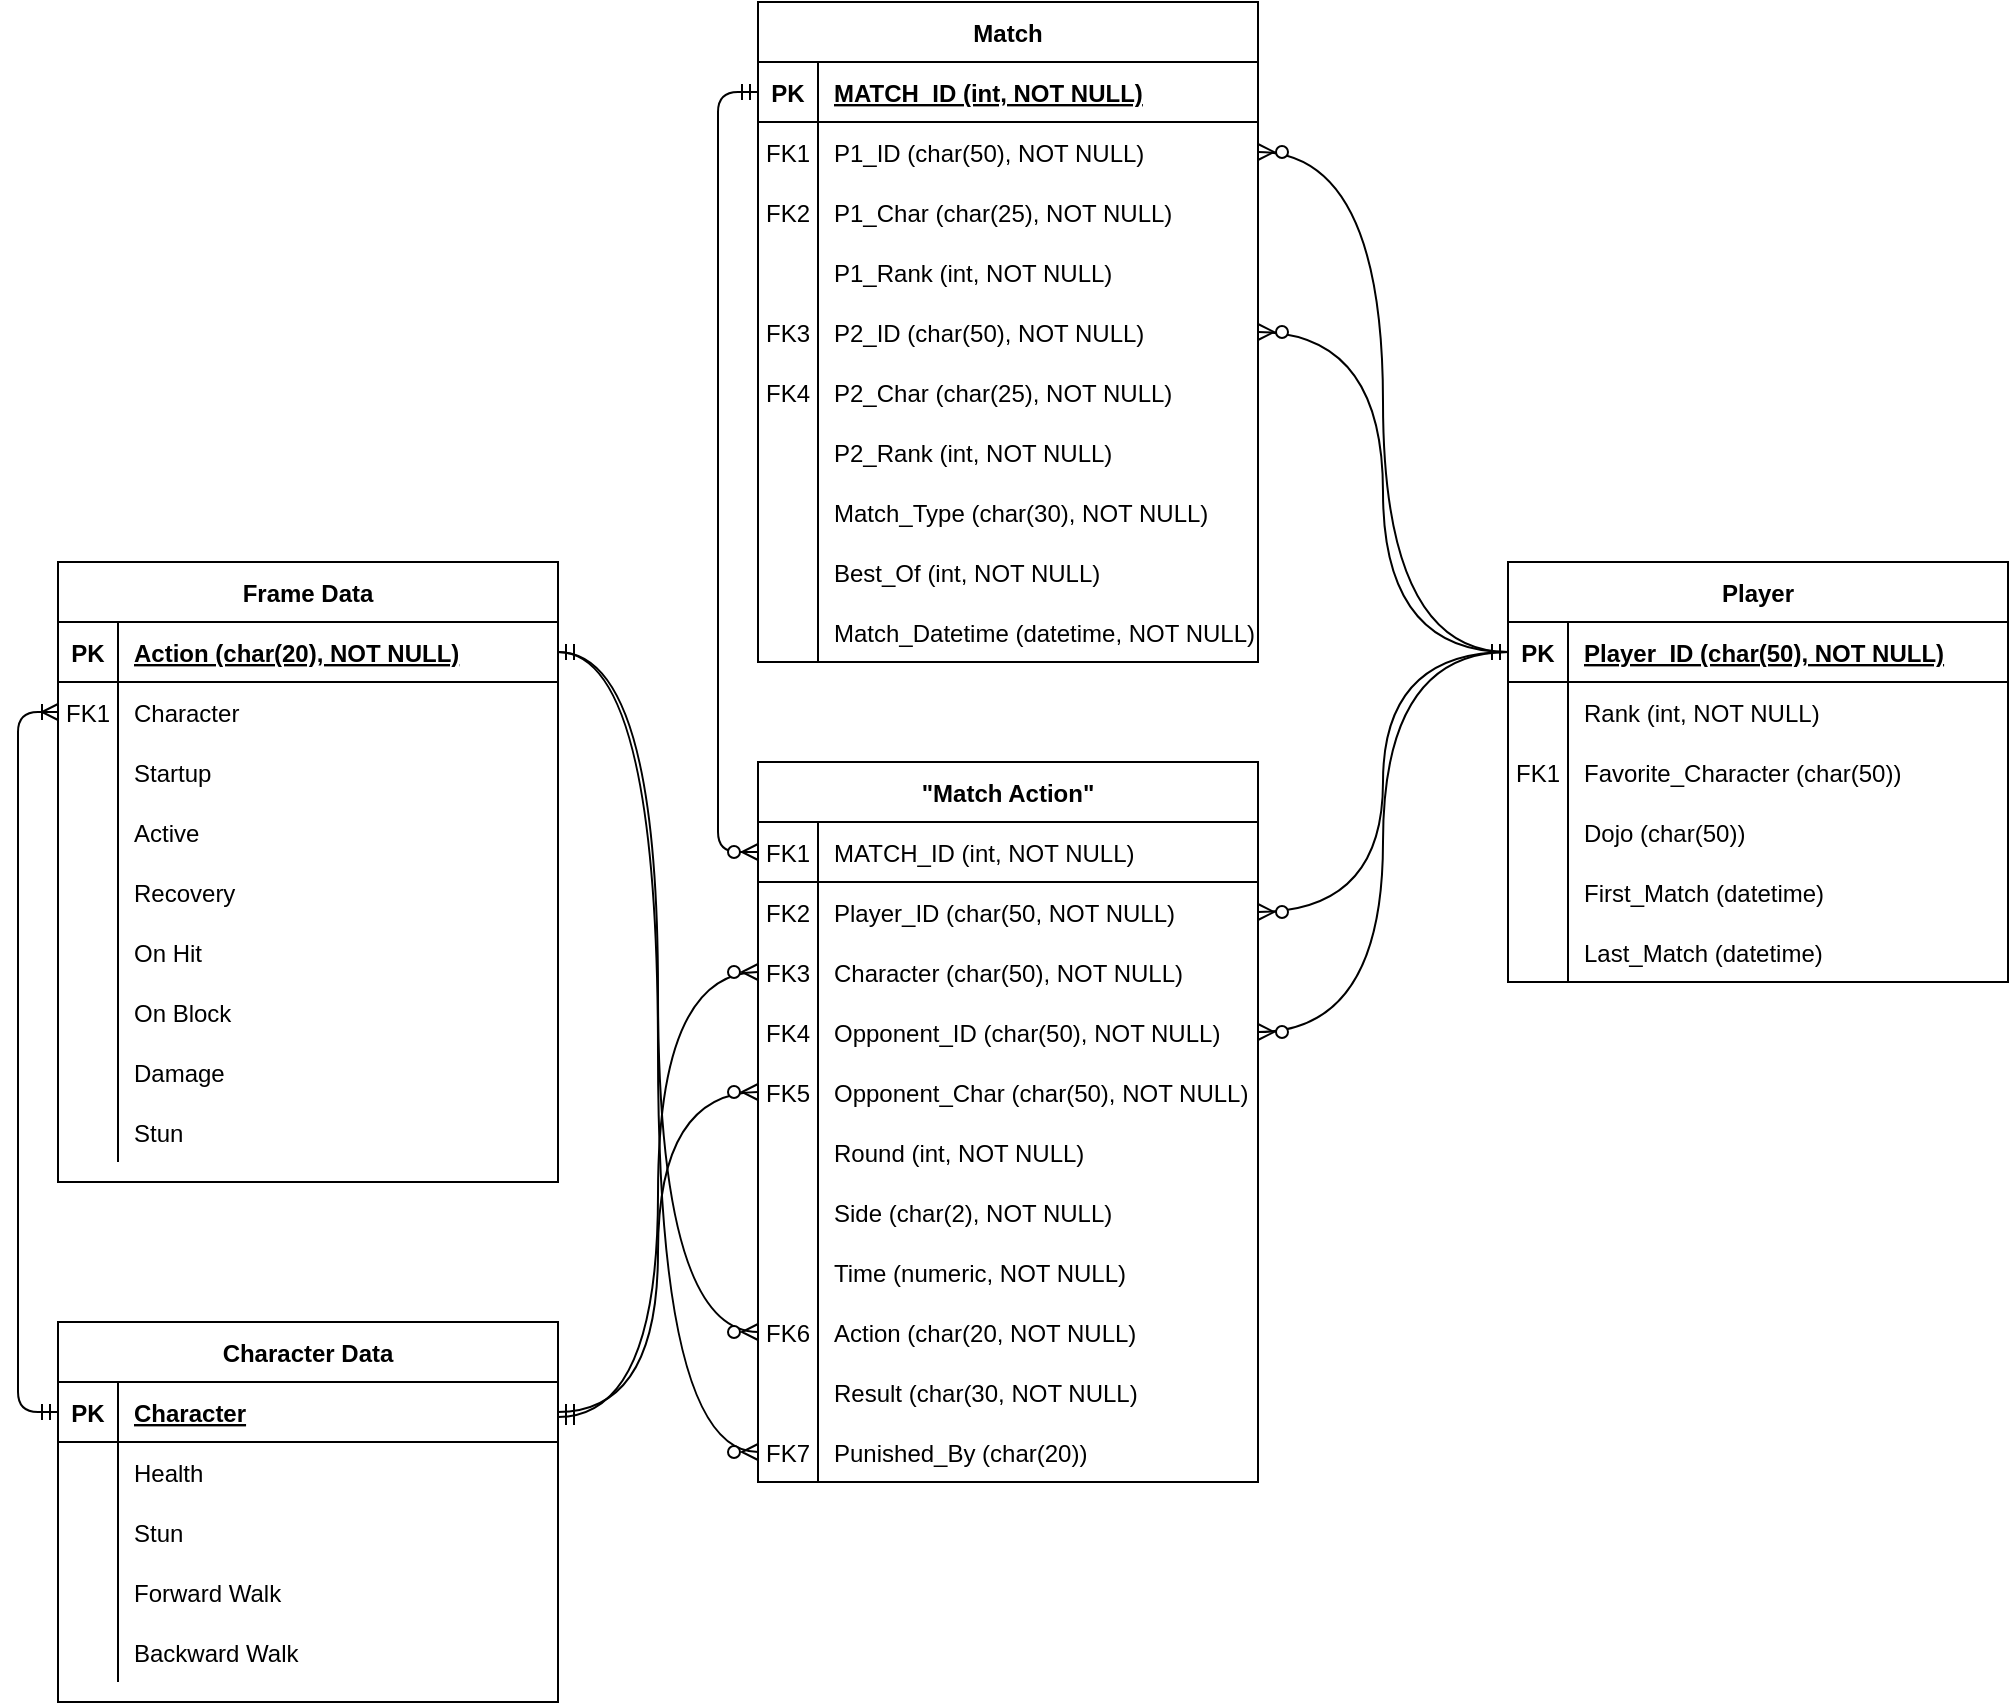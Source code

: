 <mxfile version="13.9.9" type="device"><diagram id="R2lEEEUBdFMjLlhIrx00" name="Page-1"><mxGraphModel dx="2135" dy="581" grid="1" gridSize="10" guides="1" tooltips="1" connect="1" arrows="1" fold="1" page="1" pageScale="1" pageWidth="850" pageHeight="1100" math="0" shadow="0" extFonts="Permanent Marker^https://fonts.googleapis.com/css?family=Permanent+Marker"><root><mxCell id="0"/><mxCell id="1" parent="0"/><mxCell id="C-vyLk0tnHw3VtMMgP7b-2" value="Player" style="shape=table;startSize=30;container=1;collapsible=1;childLayout=tableLayout;fixedRows=1;rowLines=0;fontStyle=1;align=center;resizeLast=1;" parent="1" vertex="1"><mxGeometry x="215" y="410" width="250" height="210" as="geometry"/></mxCell><mxCell id="C-vyLk0tnHw3VtMMgP7b-3" value="" style="shape=partialRectangle;collapsible=0;dropTarget=0;pointerEvents=0;fillColor=none;points=[[0,0.5],[1,0.5]];portConstraint=eastwest;top=0;left=0;right=0;bottom=1;" parent="C-vyLk0tnHw3VtMMgP7b-2" vertex="1"><mxGeometry y="30" width="250" height="30" as="geometry"/></mxCell><mxCell id="C-vyLk0tnHw3VtMMgP7b-4" value="PK" style="shape=partialRectangle;overflow=hidden;connectable=0;fillColor=none;top=0;left=0;bottom=0;right=0;fontStyle=1;" parent="C-vyLk0tnHw3VtMMgP7b-3" vertex="1"><mxGeometry width="30" height="30" as="geometry"/></mxCell><mxCell id="C-vyLk0tnHw3VtMMgP7b-5" value="Player_ID (char(50), NOT NULL)" style="shape=partialRectangle;overflow=hidden;connectable=0;fillColor=none;top=0;left=0;bottom=0;right=0;align=left;spacingLeft=6;fontStyle=5;" parent="C-vyLk0tnHw3VtMMgP7b-3" vertex="1"><mxGeometry x="30" width="220" height="30" as="geometry"/></mxCell><mxCell id="C-vyLk0tnHw3VtMMgP7b-6" value="" style="shape=partialRectangle;collapsible=0;dropTarget=0;pointerEvents=0;fillColor=none;points=[[0,0.5],[1,0.5]];portConstraint=eastwest;top=0;left=0;right=0;bottom=0;" parent="C-vyLk0tnHw3VtMMgP7b-2" vertex="1"><mxGeometry y="60" width="250" height="30" as="geometry"/></mxCell><mxCell id="C-vyLk0tnHw3VtMMgP7b-7" value="" style="shape=partialRectangle;overflow=hidden;connectable=0;fillColor=none;top=0;left=0;bottom=0;right=0;" parent="C-vyLk0tnHw3VtMMgP7b-6" vertex="1"><mxGeometry width="30" height="30" as="geometry"/></mxCell><mxCell id="C-vyLk0tnHw3VtMMgP7b-8" value="Rank (int, NOT NULL)" style="shape=partialRectangle;overflow=hidden;connectable=0;fillColor=none;top=0;left=0;bottom=0;right=0;align=left;spacingLeft=6;" parent="C-vyLk0tnHw3VtMMgP7b-6" vertex="1"><mxGeometry x="30" width="220" height="30" as="geometry"/></mxCell><mxCell id="C-vyLk0tnHw3VtMMgP7b-9" value="" style="shape=partialRectangle;collapsible=0;dropTarget=0;pointerEvents=0;fillColor=none;points=[[0,0.5],[1,0.5]];portConstraint=eastwest;top=0;left=0;right=0;bottom=0;" parent="C-vyLk0tnHw3VtMMgP7b-2" vertex="1"><mxGeometry y="90" width="250" height="30" as="geometry"/></mxCell><mxCell id="C-vyLk0tnHw3VtMMgP7b-10" value="FK1" style="shape=partialRectangle;overflow=hidden;connectable=0;fillColor=none;top=0;left=0;bottom=0;right=0;" parent="C-vyLk0tnHw3VtMMgP7b-9" vertex="1"><mxGeometry width="30" height="30" as="geometry"/></mxCell><mxCell id="C-vyLk0tnHw3VtMMgP7b-11" value="Favorite_Character (char(50))" style="shape=partialRectangle;overflow=hidden;connectable=0;fillColor=none;top=0;left=0;bottom=0;right=0;align=left;spacingLeft=6;" parent="C-vyLk0tnHw3VtMMgP7b-9" vertex="1"><mxGeometry x="30" width="220" height="30" as="geometry"/></mxCell><mxCell id="sT7Mix6PZisKMSYeksJq-136" style="shape=partialRectangle;collapsible=0;dropTarget=0;pointerEvents=0;fillColor=none;points=[[0,0.5],[1,0.5]];portConstraint=eastwest;top=0;left=0;right=0;bottom=0;" parent="C-vyLk0tnHw3VtMMgP7b-2" vertex="1"><mxGeometry y="120" width="250" height="30" as="geometry"/></mxCell><mxCell id="sT7Mix6PZisKMSYeksJq-137" style="shape=partialRectangle;overflow=hidden;connectable=0;fillColor=none;top=0;left=0;bottom=0;right=0;" parent="sT7Mix6PZisKMSYeksJq-136" vertex="1"><mxGeometry width="30" height="30" as="geometry"/></mxCell><mxCell id="sT7Mix6PZisKMSYeksJq-138" value="Dojo (char(50))" style="shape=partialRectangle;overflow=hidden;connectable=0;fillColor=none;top=0;left=0;bottom=0;right=0;align=left;spacingLeft=6;" parent="sT7Mix6PZisKMSYeksJq-136" vertex="1"><mxGeometry x="30" width="220" height="30" as="geometry"/></mxCell><mxCell id="sT7Mix6PZisKMSYeksJq-139" style="shape=partialRectangle;collapsible=0;dropTarget=0;pointerEvents=0;fillColor=none;points=[[0,0.5],[1,0.5]];portConstraint=eastwest;top=0;left=0;right=0;bottom=0;" parent="C-vyLk0tnHw3VtMMgP7b-2" vertex="1"><mxGeometry y="150" width="250" height="30" as="geometry"/></mxCell><mxCell id="sT7Mix6PZisKMSYeksJq-140" style="shape=partialRectangle;overflow=hidden;connectable=0;fillColor=none;top=0;left=0;bottom=0;right=0;" parent="sT7Mix6PZisKMSYeksJq-139" vertex="1"><mxGeometry width="30" height="30" as="geometry"/></mxCell><mxCell id="sT7Mix6PZisKMSYeksJq-141" value="First_Match (datetime)" style="shape=partialRectangle;overflow=hidden;connectable=0;fillColor=none;top=0;left=0;bottom=0;right=0;align=left;spacingLeft=6;" parent="sT7Mix6PZisKMSYeksJq-139" vertex="1"><mxGeometry x="30" width="220" height="30" as="geometry"/></mxCell><mxCell id="sT7Mix6PZisKMSYeksJq-142" style="shape=partialRectangle;collapsible=0;dropTarget=0;pointerEvents=0;fillColor=none;points=[[0,0.5],[1,0.5]];portConstraint=eastwest;top=0;left=0;right=0;bottom=0;" parent="C-vyLk0tnHw3VtMMgP7b-2" vertex="1"><mxGeometry y="180" width="250" height="30" as="geometry"/></mxCell><mxCell id="sT7Mix6PZisKMSYeksJq-143" style="shape=partialRectangle;overflow=hidden;connectable=0;fillColor=none;top=0;left=0;bottom=0;right=0;" parent="sT7Mix6PZisKMSYeksJq-142" vertex="1"><mxGeometry width="30" height="30" as="geometry"/></mxCell><mxCell id="sT7Mix6PZisKMSYeksJq-144" value="Last_Match (datetime)" style="shape=partialRectangle;overflow=hidden;connectable=0;fillColor=none;top=0;left=0;bottom=0;right=0;align=left;spacingLeft=6;" parent="sT7Mix6PZisKMSYeksJq-142" vertex="1"><mxGeometry x="30" width="220" height="30" as="geometry"/></mxCell><mxCell id="C-vyLk0tnHw3VtMMgP7b-23" value="Match" style="shape=table;startSize=30;container=1;collapsible=1;childLayout=tableLayout;fixedRows=1;rowLines=0;fontStyle=1;align=center;resizeLast=1;" parent="1" vertex="1"><mxGeometry x="-160" y="130" width="250" height="330" as="geometry"/></mxCell><mxCell id="C-vyLk0tnHw3VtMMgP7b-24" value="" style="shape=partialRectangle;collapsible=0;dropTarget=0;pointerEvents=0;fillColor=none;points=[[0,0.5],[1,0.5]];portConstraint=eastwest;top=0;left=0;right=0;bottom=1;" parent="C-vyLk0tnHw3VtMMgP7b-23" vertex="1"><mxGeometry y="30" width="250" height="30" as="geometry"/></mxCell><mxCell id="C-vyLk0tnHw3VtMMgP7b-25" value="PK" style="shape=partialRectangle;overflow=hidden;connectable=0;fillColor=none;top=0;left=0;bottom=0;right=0;fontStyle=1;" parent="C-vyLk0tnHw3VtMMgP7b-24" vertex="1"><mxGeometry width="30" height="30" as="geometry"/></mxCell><mxCell id="C-vyLk0tnHw3VtMMgP7b-26" value="MATCH_ID (int, NOT NULL)" style="shape=partialRectangle;overflow=hidden;connectable=0;fillColor=none;top=0;left=0;bottom=0;right=0;align=left;spacingLeft=6;fontStyle=5;" parent="C-vyLk0tnHw3VtMMgP7b-24" vertex="1"><mxGeometry x="30" width="220" height="30" as="geometry"/></mxCell><mxCell id="C-vyLk0tnHw3VtMMgP7b-27" value="" style="shape=partialRectangle;collapsible=0;dropTarget=0;pointerEvents=0;fillColor=none;points=[[0,0.5],[1,0.5]];portConstraint=eastwest;top=0;left=0;right=0;bottom=0;" parent="C-vyLk0tnHw3VtMMgP7b-23" vertex="1"><mxGeometry y="60" width="250" height="30" as="geometry"/></mxCell><mxCell id="C-vyLk0tnHw3VtMMgP7b-28" value="FK1" style="shape=partialRectangle;overflow=hidden;connectable=0;fillColor=none;top=0;left=0;bottom=0;right=0;" parent="C-vyLk0tnHw3VtMMgP7b-27" vertex="1"><mxGeometry width="30" height="30" as="geometry"/></mxCell><mxCell id="C-vyLk0tnHw3VtMMgP7b-29" value="P1_ID (char(50), NOT NULL)" style="shape=partialRectangle;overflow=hidden;connectable=0;fillColor=none;top=0;left=0;bottom=0;right=0;align=left;spacingLeft=6;" parent="C-vyLk0tnHw3VtMMgP7b-27" vertex="1"><mxGeometry x="30" width="220" height="30" as="geometry"/></mxCell><mxCell id="sT7Mix6PZisKMSYeksJq-86" style="shape=partialRectangle;collapsible=0;dropTarget=0;pointerEvents=0;fillColor=none;points=[[0,0.5],[1,0.5]];portConstraint=eastwest;top=0;left=0;right=0;bottom=0;" parent="C-vyLk0tnHw3VtMMgP7b-23" vertex="1"><mxGeometry y="90" width="250" height="30" as="geometry"/></mxCell><mxCell id="sT7Mix6PZisKMSYeksJq-87" value="FK2" style="shape=partialRectangle;overflow=hidden;connectable=0;fillColor=none;top=0;left=0;bottom=0;right=0;" parent="sT7Mix6PZisKMSYeksJq-86" vertex="1"><mxGeometry width="30" height="30" as="geometry"/></mxCell><mxCell id="sT7Mix6PZisKMSYeksJq-88" value="P1_Char (char(25), NOT NULL)" style="shape=partialRectangle;overflow=hidden;connectable=0;fillColor=none;top=0;left=0;bottom=0;right=0;align=left;spacingLeft=6;" parent="sT7Mix6PZisKMSYeksJq-86" vertex="1"><mxGeometry x="30" width="220" height="30" as="geometry"/></mxCell><mxCell id="sT7Mix6PZisKMSYeksJq-83" style="shape=partialRectangle;collapsible=0;dropTarget=0;pointerEvents=0;fillColor=none;points=[[0,0.5],[1,0.5]];portConstraint=eastwest;top=0;left=0;right=0;bottom=0;" parent="C-vyLk0tnHw3VtMMgP7b-23" vertex="1"><mxGeometry y="120" width="250" height="30" as="geometry"/></mxCell><mxCell id="sT7Mix6PZisKMSYeksJq-84" style="shape=partialRectangle;overflow=hidden;connectable=0;fillColor=none;top=0;left=0;bottom=0;right=0;" parent="sT7Mix6PZisKMSYeksJq-83" vertex="1"><mxGeometry width="30" height="30" as="geometry"/></mxCell><mxCell id="sT7Mix6PZisKMSYeksJq-85" value="P1_Rank (int, NOT NULL)" style="shape=partialRectangle;overflow=hidden;connectable=0;fillColor=none;top=0;left=0;bottom=0;right=0;align=left;spacingLeft=6;" parent="sT7Mix6PZisKMSYeksJq-83" vertex="1"><mxGeometry x="30" width="220" height="30" as="geometry"/></mxCell><mxCell id="sT7Mix6PZisKMSYeksJq-89" style="shape=partialRectangle;collapsible=0;dropTarget=0;pointerEvents=0;fillColor=none;points=[[0,0.5],[1,0.5]];portConstraint=eastwest;top=0;left=0;right=0;bottom=0;" parent="C-vyLk0tnHw3VtMMgP7b-23" vertex="1"><mxGeometry y="150" width="250" height="30" as="geometry"/></mxCell><mxCell id="sT7Mix6PZisKMSYeksJq-90" value="FK3" style="shape=partialRectangle;overflow=hidden;connectable=0;fillColor=none;top=0;left=0;bottom=0;right=0;" parent="sT7Mix6PZisKMSYeksJq-89" vertex="1"><mxGeometry width="30" height="30" as="geometry"/></mxCell><mxCell id="sT7Mix6PZisKMSYeksJq-91" value="P2_ID (char(50), NOT NULL)" style="shape=partialRectangle;overflow=hidden;connectable=0;fillColor=none;top=0;left=0;bottom=0;right=0;align=left;spacingLeft=6;" parent="sT7Mix6PZisKMSYeksJq-89" vertex="1"><mxGeometry x="30" width="220" height="30" as="geometry"/></mxCell><mxCell id="sT7Mix6PZisKMSYeksJq-92" style="shape=partialRectangle;collapsible=0;dropTarget=0;pointerEvents=0;fillColor=none;points=[[0,0.5],[1,0.5]];portConstraint=eastwest;top=0;left=0;right=0;bottom=0;" parent="C-vyLk0tnHw3VtMMgP7b-23" vertex="1"><mxGeometry y="180" width="250" height="30" as="geometry"/></mxCell><mxCell id="sT7Mix6PZisKMSYeksJq-93" value="FK4" style="shape=partialRectangle;overflow=hidden;connectable=0;fillColor=none;top=0;left=0;bottom=0;right=0;" parent="sT7Mix6PZisKMSYeksJq-92" vertex="1"><mxGeometry width="30" height="30" as="geometry"/></mxCell><mxCell id="sT7Mix6PZisKMSYeksJq-94" value="P2_Char (char(25), NOT NULL)" style="shape=partialRectangle;overflow=hidden;connectable=0;fillColor=none;top=0;left=0;bottom=0;right=0;align=left;spacingLeft=6;" parent="sT7Mix6PZisKMSYeksJq-92" vertex="1"><mxGeometry x="30" width="220" height="30" as="geometry"/></mxCell><mxCell id="sT7Mix6PZisKMSYeksJq-95" style="shape=partialRectangle;collapsible=0;dropTarget=0;pointerEvents=0;fillColor=none;points=[[0,0.5],[1,0.5]];portConstraint=eastwest;top=0;left=0;right=0;bottom=0;" parent="C-vyLk0tnHw3VtMMgP7b-23" vertex="1"><mxGeometry y="210" width="250" height="30" as="geometry"/></mxCell><mxCell id="sT7Mix6PZisKMSYeksJq-96" style="shape=partialRectangle;overflow=hidden;connectable=0;fillColor=none;top=0;left=0;bottom=0;right=0;" parent="sT7Mix6PZisKMSYeksJq-95" vertex="1"><mxGeometry width="30" height="30" as="geometry"/></mxCell><mxCell id="sT7Mix6PZisKMSYeksJq-97" value="P2_Rank (int, NOT NULL)" style="shape=partialRectangle;overflow=hidden;connectable=0;fillColor=none;top=0;left=0;bottom=0;right=0;align=left;spacingLeft=6;" parent="sT7Mix6PZisKMSYeksJq-95" vertex="1"><mxGeometry x="30" width="220" height="30" as="geometry"/></mxCell><mxCell id="sT7Mix6PZisKMSYeksJq-98" style="shape=partialRectangle;collapsible=0;dropTarget=0;pointerEvents=0;fillColor=none;points=[[0,0.5],[1,0.5]];portConstraint=eastwest;top=0;left=0;right=0;bottom=0;" parent="C-vyLk0tnHw3VtMMgP7b-23" vertex="1"><mxGeometry y="240" width="250" height="30" as="geometry"/></mxCell><mxCell id="sT7Mix6PZisKMSYeksJq-99" style="shape=partialRectangle;overflow=hidden;connectable=0;fillColor=none;top=0;left=0;bottom=0;right=0;" parent="sT7Mix6PZisKMSYeksJq-98" vertex="1"><mxGeometry width="30" height="30" as="geometry"/></mxCell><mxCell id="sT7Mix6PZisKMSYeksJq-100" value="Match_Type (char(30), NOT NULL)" style="shape=partialRectangle;overflow=hidden;connectable=0;fillColor=none;top=0;left=0;bottom=0;right=0;align=left;spacingLeft=6;" parent="sT7Mix6PZisKMSYeksJq-98" vertex="1"><mxGeometry x="30" width="220" height="30" as="geometry"/></mxCell><mxCell id="jUAW3fjI3jb56vdWVpnz-4" style="shape=partialRectangle;collapsible=0;dropTarget=0;pointerEvents=0;fillColor=none;points=[[0,0.5],[1,0.5]];portConstraint=eastwest;top=0;left=0;right=0;bottom=0;" vertex="1" parent="C-vyLk0tnHw3VtMMgP7b-23"><mxGeometry y="270" width="250" height="30" as="geometry"/></mxCell><mxCell id="jUAW3fjI3jb56vdWVpnz-5" style="shape=partialRectangle;overflow=hidden;connectable=0;fillColor=none;top=0;left=0;bottom=0;right=0;" vertex="1" parent="jUAW3fjI3jb56vdWVpnz-4"><mxGeometry width="30" height="30" as="geometry"/></mxCell><mxCell id="jUAW3fjI3jb56vdWVpnz-6" value="Best_Of (int, NOT NULL)" style="shape=partialRectangle;overflow=hidden;connectable=0;fillColor=none;top=0;left=0;bottom=0;right=0;align=left;spacingLeft=6;" vertex="1" parent="jUAW3fjI3jb56vdWVpnz-4"><mxGeometry x="30" width="220" height="30" as="geometry"/></mxCell><mxCell id="sT7Mix6PZisKMSYeksJq-104" style="shape=partialRectangle;collapsible=0;dropTarget=0;pointerEvents=0;fillColor=none;points=[[0,0.5],[1,0.5]];portConstraint=eastwest;top=0;left=0;right=0;bottom=0;" parent="C-vyLk0tnHw3VtMMgP7b-23" vertex="1"><mxGeometry y="300" width="250" height="30" as="geometry"/></mxCell><mxCell id="sT7Mix6PZisKMSYeksJq-105" style="shape=partialRectangle;overflow=hidden;connectable=0;fillColor=none;top=0;left=0;bottom=0;right=0;" parent="sT7Mix6PZisKMSYeksJq-104" vertex="1"><mxGeometry width="30" height="30" as="geometry"/></mxCell><mxCell id="sT7Mix6PZisKMSYeksJq-106" value="Match_Datetime (datetime, NOT NULL)" style="shape=partialRectangle;overflow=hidden;connectable=0;fillColor=none;top=0;left=0;bottom=0;right=0;align=left;spacingLeft=6;" parent="sT7Mix6PZisKMSYeksJq-104" vertex="1"><mxGeometry x="30" width="220" height="30" as="geometry"/></mxCell><mxCell id="sT7Mix6PZisKMSYeksJq-21" value="Frame Data" style="shape=table;startSize=30;container=1;collapsible=1;childLayout=tableLayout;fixedRows=1;rowLines=0;fontStyle=1;align=center;resizeLast=1;" parent="1" vertex="1"><mxGeometry x="-510" y="410" width="250" height="310" as="geometry"/></mxCell><mxCell id="sT7Mix6PZisKMSYeksJq-22" value="" style="shape=partialRectangle;collapsible=0;dropTarget=0;pointerEvents=0;fillColor=none;points=[[0,0.5],[1,0.5]];portConstraint=eastwest;top=0;left=0;right=0;bottom=1;" parent="sT7Mix6PZisKMSYeksJq-21" vertex="1"><mxGeometry y="30" width="250" height="30" as="geometry"/></mxCell><mxCell id="sT7Mix6PZisKMSYeksJq-23" value="PK" style="shape=partialRectangle;overflow=hidden;connectable=0;fillColor=none;top=0;left=0;bottom=0;right=0;fontStyle=1;" parent="sT7Mix6PZisKMSYeksJq-22" vertex="1"><mxGeometry width="30" height="30" as="geometry"/></mxCell><mxCell id="sT7Mix6PZisKMSYeksJq-24" value="Action (char(20), NOT NULL)" style="shape=partialRectangle;overflow=hidden;connectable=0;fillColor=none;top=0;left=0;bottom=0;right=0;align=left;spacingLeft=6;fontStyle=5;" parent="sT7Mix6PZisKMSYeksJq-22" vertex="1"><mxGeometry x="30" width="220" height="30" as="geometry"/></mxCell><mxCell id="sT7Mix6PZisKMSYeksJq-25" value="" style="shape=partialRectangle;collapsible=0;dropTarget=0;pointerEvents=0;fillColor=none;points=[[0,0.5],[1,0.5]];portConstraint=eastwest;top=0;left=0;right=0;bottom=0;" parent="sT7Mix6PZisKMSYeksJq-21" vertex="1"><mxGeometry y="60" width="250" height="30" as="geometry"/></mxCell><mxCell id="sT7Mix6PZisKMSYeksJq-26" value="FK1" style="shape=partialRectangle;overflow=hidden;connectable=0;fillColor=none;top=0;left=0;bottom=0;right=0;" parent="sT7Mix6PZisKMSYeksJq-25" vertex="1"><mxGeometry width="30" height="30" as="geometry"/></mxCell><mxCell id="sT7Mix6PZisKMSYeksJq-27" value="Character" style="shape=partialRectangle;overflow=hidden;connectable=0;fillColor=none;top=0;left=0;bottom=0;right=0;align=left;spacingLeft=6;" parent="sT7Mix6PZisKMSYeksJq-25" vertex="1"><mxGeometry x="30" width="220" height="30" as="geometry"/></mxCell><mxCell id="sT7Mix6PZisKMSYeksJq-28" value="" style="shape=partialRectangle;collapsible=0;dropTarget=0;pointerEvents=0;fillColor=none;points=[[0,0.5],[1,0.5]];portConstraint=eastwest;top=0;left=0;right=0;bottom=0;" parent="sT7Mix6PZisKMSYeksJq-21" vertex="1"><mxGeometry y="90" width="250" height="30" as="geometry"/></mxCell><mxCell id="sT7Mix6PZisKMSYeksJq-29" value="" style="shape=partialRectangle;overflow=hidden;connectable=0;fillColor=none;top=0;left=0;bottom=0;right=0;" parent="sT7Mix6PZisKMSYeksJq-28" vertex="1"><mxGeometry width="30" height="30" as="geometry"/></mxCell><mxCell id="sT7Mix6PZisKMSYeksJq-30" value="Startup" style="shape=partialRectangle;overflow=hidden;connectable=0;fillColor=none;top=0;left=0;bottom=0;right=0;align=left;spacingLeft=6;" parent="sT7Mix6PZisKMSYeksJq-28" vertex="1"><mxGeometry x="30" width="220" height="30" as="geometry"/></mxCell><mxCell id="jUAW3fjI3jb56vdWVpnz-62" style="shape=partialRectangle;collapsible=0;dropTarget=0;pointerEvents=0;fillColor=none;points=[[0,0.5],[1,0.5]];portConstraint=eastwest;top=0;left=0;right=0;bottom=0;" vertex="1" parent="sT7Mix6PZisKMSYeksJq-21"><mxGeometry y="120" width="250" height="30" as="geometry"/></mxCell><mxCell id="jUAW3fjI3jb56vdWVpnz-63" style="shape=partialRectangle;overflow=hidden;connectable=0;fillColor=none;top=0;left=0;bottom=0;right=0;" vertex="1" parent="jUAW3fjI3jb56vdWVpnz-62"><mxGeometry width="30" height="30" as="geometry"/></mxCell><mxCell id="jUAW3fjI3jb56vdWVpnz-64" value="Active" style="shape=partialRectangle;overflow=hidden;connectable=0;fillColor=none;top=0;left=0;bottom=0;right=0;align=left;spacingLeft=6;" vertex="1" parent="jUAW3fjI3jb56vdWVpnz-62"><mxGeometry x="30" width="220" height="30" as="geometry"/></mxCell><mxCell id="jUAW3fjI3jb56vdWVpnz-59" style="shape=partialRectangle;collapsible=0;dropTarget=0;pointerEvents=0;fillColor=none;points=[[0,0.5],[1,0.5]];portConstraint=eastwest;top=0;left=0;right=0;bottom=0;" vertex="1" parent="sT7Mix6PZisKMSYeksJq-21"><mxGeometry y="150" width="250" height="30" as="geometry"/></mxCell><mxCell id="jUAW3fjI3jb56vdWVpnz-60" style="shape=partialRectangle;overflow=hidden;connectable=0;fillColor=none;top=0;left=0;bottom=0;right=0;" vertex="1" parent="jUAW3fjI3jb56vdWVpnz-59"><mxGeometry width="30" height="30" as="geometry"/></mxCell><mxCell id="jUAW3fjI3jb56vdWVpnz-61" value="Recovery" style="shape=partialRectangle;overflow=hidden;connectable=0;fillColor=none;top=0;left=0;bottom=0;right=0;align=left;spacingLeft=6;" vertex="1" parent="jUAW3fjI3jb56vdWVpnz-59"><mxGeometry x="30" width="220" height="30" as="geometry"/></mxCell><mxCell id="jUAW3fjI3jb56vdWVpnz-56" style="shape=partialRectangle;collapsible=0;dropTarget=0;pointerEvents=0;fillColor=none;points=[[0,0.5],[1,0.5]];portConstraint=eastwest;top=0;left=0;right=0;bottom=0;" vertex="1" parent="sT7Mix6PZisKMSYeksJq-21"><mxGeometry y="180" width="250" height="30" as="geometry"/></mxCell><mxCell id="jUAW3fjI3jb56vdWVpnz-57" style="shape=partialRectangle;overflow=hidden;connectable=0;fillColor=none;top=0;left=0;bottom=0;right=0;" vertex="1" parent="jUAW3fjI3jb56vdWVpnz-56"><mxGeometry width="30" height="30" as="geometry"/></mxCell><mxCell id="jUAW3fjI3jb56vdWVpnz-58" value="On Hit" style="shape=partialRectangle;overflow=hidden;connectable=0;fillColor=none;top=0;left=0;bottom=0;right=0;align=left;spacingLeft=6;" vertex="1" parent="jUAW3fjI3jb56vdWVpnz-56"><mxGeometry x="30" width="220" height="30" as="geometry"/></mxCell><mxCell id="jUAW3fjI3jb56vdWVpnz-53" style="shape=partialRectangle;collapsible=0;dropTarget=0;pointerEvents=0;fillColor=none;points=[[0,0.5],[1,0.5]];portConstraint=eastwest;top=0;left=0;right=0;bottom=0;" vertex="1" parent="sT7Mix6PZisKMSYeksJq-21"><mxGeometry y="210" width="250" height="30" as="geometry"/></mxCell><mxCell id="jUAW3fjI3jb56vdWVpnz-54" style="shape=partialRectangle;overflow=hidden;connectable=0;fillColor=none;top=0;left=0;bottom=0;right=0;" vertex="1" parent="jUAW3fjI3jb56vdWVpnz-53"><mxGeometry width="30" height="30" as="geometry"/></mxCell><mxCell id="jUAW3fjI3jb56vdWVpnz-55" value="On Block" style="shape=partialRectangle;overflow=hidden;connectable=0;fillColor=none;top=0;left=0;bottom=0;right=0;align=left;spacingLeft=6;" vertex="1" parent="jUAW3fjI3jb56vdWVpnz-53"><mxGeometry x="30" width="220" height="30" as="geometry"/></mxCell><mxCell id="jUAW3fjI3jb56vdWVpnz-69" style="shape=partialRectangle;collapsible=0;dropTarget=0;pointerEvents=0;fillColor=none;points=[[0,0.5],[1,0.5]];portConstraint=eastwest;top=0;left=0;right=0;bottom=0;" vertex="1" parent="sT7Mix6PZisKMSYeksJq-21"><mxGeometry y="240" width="250" height="30" as="geometry"/></mxCell><mxCell id="jUAW3fjI3jb56vdWVpnz-70" style="shape=partialRectangle;overflow=hidden;connectable=0;fillColor=none;top=0;left=0;bottom=0;right=0;" vertex="1" parent="jUAW3fjI3jb56vdWVpnz-69"><mxGeometry width="30" height="30" as="geometry"/></mxCell><mxCell id="jUAW3fjI3jb56vdWVpnz-71" value="Damage" style="shape=partialRectangle;overflow=hidden;connectable=0;fillColor=none;top=0;left=0;bottom=0;right=0;align=left;spacingLeft=6;" vertex="1" parent="jUAW3fjI3jb56vdWVpnz-69"><mxGeometry x="30" width="220" height="30" as="geometry"/></mxCell><mxCell id="jUAW3fjI3jb56vdWVpnz-66" style="shape=partialRectangle;collapsible=0;dropTarget=0;pointerEvents=0;fillColor=none;points=[[0,0.5],[1,0.5]];portConstraint=eastwest;top=0;left=0;right=0;bottom=0;" vertex="1" parent="sT7Mix6PZisKMSYeksJq-21"><mxGeometry y="270" width="250" height="30" as="geometry"/></mxCell><mxCell id="jUAW3fjI3jb56vdWVpnz-67" style="shape=partialRectangle;overflow=hidden;connectable=0;fillColor=none;top=0;left=0;bottom=0;right=0;" vertex="1" parent="jUAW3fjI3jb56vdWVpnz-66"><mxGeometry width="30" height="30" as="geometry"/></mxCell><mxCell id="jUAW3fjI3jb56vdWVpnz-68" value="Stun" style="shape=partialRectangle;overflow=hidden;connectable=0;fillColor=none;top=0;left=0;bottom=0;right=0;align=left;spacingLeft=6;" vertex="1" parent="jUAW3fjI3jb56vdWVpnz-66"><mxGeometry x="30" width="220" height="30" as="geometry"/></mxCell><mxCell id="sT7Mix6PZisKMSYeksJq-31" value="Character Data" style="shape=table;startSize=30;container=1;collapsible=1;childLayout=tableLayout;fixedRows=1;rowLines=0;fontStyle=1;align=center;resizeLast=1;" parent="1" vertex="1"><mxGeometry x="-510" y="790" width="250" height="190" as="geometry"/></mxCell><mxCell id="sT7Mix6PZisKMSYeksJq-32" value="" style="shape=partialRectangle;collapsible=0;dropTarget=0;pointerEvents=0;fillColor=none;points=[[0,0.5],[1,0.5]];portConstraint=eastwest;top=0;left=0;right=0;bottom=1;" parent="sT7Mix6PZisKMSYeksJq-31" vertex="1"><mxGeometry y="30" width="250" height="30" as="geometry"/></mxCell><mxCell id="sT7Mix6PZisKMSYeksJq-33" value="PK" style="shape=partialRectangle;overflow=hidden;connectable=0;fillColor=none;top=0;left=0;bottom=0;right=0;fontStyle=1;" parent="sT7Mix6PZisKMSYeksJq-32" vertex="1"><mxGeometry width="30" height="30" as="geometry"/></mxCell><mxCell id="sT7Mix6PZisKMSYeksJq-34" value="Character" style="shape=partialRectangle;overflow=hidden;connectable=0;fillColor=none;top=0;left=0;bottom=0;right=0;align=left;spacingLeft=6;fontStyle=5;" parent="sT7Mix6PZisKMSYeksJq-32" vertex="1"><mxGeometry x="30" width="220" height="30" as="geometry"/></mxCell><mxCell id="sT7Mix6PZisKMSYeksJq-35" value="" style="shape=partialRectangle;collapsible=0;dropTarget=0;pointerEvents=0;fillColor=none;points=[[0,0.5],[1,0.5]];portConstraint=eastwest;top=0;left=0;right=0;bottom=0;" parent="sT7Mix6PZisKMSYeksJq-31" vertex="1"><mxGeometry y="60" width="250" height="30" as="geometry"/></mxCell><mxCell id="sT7Mix6PZisKMSYeksJq-36" value="" style="shape=partialRectangle;overflow=hidden;connectable=0;fillColor=none;top=0;left=0;bottom=0;right=0;" parent="sT7Mix6PZisKMSYeksJq-35" vertex="1"><mxGeometry width="30" height="30" as="geometry"/></mxCell><mxCell id="sT7Mix6PZisKMSYeksJq-37" value="Health" style="shape=partialRectangle;overflow=hidden;connectable=0;fillColor=none;top=0;left=0;bottom=0;right=0;align=left;spacingLeft=6;" parent="sT7Mix6PZisKMSYeksJq-35" vertex="1"><mxGeometry x="30" width="220" height="30" as="geometry"/></mxCell><mxCell id="sT7Mix6PZisKMSYeksJq-38" value="" style="shape=partialRectangle;collapsible=0;dropTarget=0;pointerEvents=0;fillColor=none;points=[[0,0.5],[1,0.5]];portConstraint=eastwest;top=0;left=0;right=0;bottom=0;" parent="sT7Mix6PZisKMSYeksJq-31" vertex="1"><mxGeometry y="90" width="250" height="30" as="geometry"/></mxCell><mxCell id="sT7Mix6PZisKMSYeksJq-39" value="" style="shape=partialRectangle;overflow=hidden;connectable=0;fillColor=none;top=0;left=0;bottom=0;right=0;" parent="sT7Mix6PZisKMSYeksJq-38" vertex="1"><mxGeometry width="30" height="30" as="geometry"/></mxCell><mxCell id="sT7Mix6PZisKMSYeksJq-40" value="Stun" style="shape=partialRectangle;overflow=hidden;connectable=0;fillColor=none;top=0;left=0;bottom=0;right=0;align=left;spacingLeft=6;" parent="sT7Mix6PZisKMSYeksJq-38" vertex="1"><mxGeometry x="30" width="220" height="30" as="geometry"/></mxCell><mxCell id="jUAW3fjI3jb56vdWVpnz-76" style="shape=partialRectangle;collapsible=0;dropTarget=0;pointerEvents=0;fillColor=none;points=[[0,0.5],[1,0.5]];portConstraint=eastwest;top=0;left=0;right=0;bottom=0;" vertex="1" parent="sT7Mix6PZisKMSYeksJq-31"><mxGeometry y="120" width="250" height="30" as="geometry"/></mxCell><mxCell id="jUAW3fjI3jb56vdWVpnz-77" style="shape=partialRectangle;overflow=hidden;connectable=0;fillColor=none;top=0;left=0;bottom=0;right=0;" vertex="1" parent="jUAW3fjI3jb56vdWVpnz-76"><mxGeometry width="30" height="30" as="geometry"/></mxCell><mxCell id="jUAW3fjI3jb56vdWVpnz-78" value="Forward Walk" style="shape=partialRectangle;overflow=hidden;connectable=0;fillColor=none;top=0;left=0;bottom=0;right=0;align=left;spacingLeft=6;" vertex="1" parent="jUAW3fjI3jb56vdWVpnz-76"><mxGeometry x="30" width="220" height="30" as="geometry"/></mxCell><mxCell id="jUAW3fjI3jb56vdWVpnz-79" style="shape=partialRectangle;collapsible=0;dropTarget=0;pointerEvents=0;fillColor=none;points=[[0,0.5],[1,0.5]];portConstraint=eastwest;top=0;left=0;right=0;bottom=0;" vertex="1" parent="sT7Mix6PZisKMSYeksJq-31"><mxGeometry y="150" width="250" height="30" as="geometry"/></mxCell><mxCell id="jUAW3fjI3jb56vdWVpnz-80" style="shape=partialRectangle;overflow=hidden;connectable=0;fillColor=none;top=0;left=0;bottom=0;right=0;" vertex="1" parent="jUAW3fjI3jb56vdWVpnz-79"><mxGeometry width="30" height="30" as="geometry"/></mxCell><mxCell id="jUAW3fjI3jb56vdWVpnz-81" value="Backward Walk" style="shape=partialRectangle;overflow=hidden;connectable=0;fillColor=none;top=0;left=0;bottom=0;right=0;align=left;spacingLeft=6;" vertex="1" parent="jUAW3fjI3jb56vdWVpnz-79"><mxGeometry x="30" width="220" height="30" as="geometry"/></mxCell><mxCell id="jUAW3fjI3jb56vdWVpnz-7" value="&quot;Match Action&quot;" style="shape=table;startSize=30;container=1;collapsible=1;childLayout=tableLayout;fixedRows=1;rowLines=0;fontStyle=1;align=center;resizeLast=1;" vertex="1" parent="1"><mxGeometry x="-160" y="510" width="250" height="360" as="geometry"/></mxCell><mxCell id="jUAW3fjI3jb56vdWVpnz-8" value="" style="shape=partialRectangle;collapsible=0;dropTarget=0;pointerEvents=0;fillColor=none;points=[[0,0.5],[1,0.5]];portConstraint=eastwest;top=0;left=0;right=0;bottom=1;" vertex="1" parent="jUAW3fjI3jb56vdWVpnz-7"><mxGeometry y="30" width="250" height="30" as="geometry"/></mxCell><mxCell id="jUAW3fjI3jb56vdWVpnz-9" value="FK1" style="shape=partialRectangle;overflow=hidden;connectable=0;fillColor=none;top=0;left=0;bottom=0;right=0;fontStyle=0;" vertex="1" parent="jUAW3fjI3jb56vdWVpnz-8"><mxGeometry width="30.0" height="30" as="geometry"/></mxCell><mxCell id="jUAW3fjI3jb56vdWVpnz-10" value="MATCH_ID (int, NOT NULL)" style="shape=partialRectangle;overflow=hidden;connectable=0;fillColor=none;top=0;left=0;bottom=0;right=0;align=left;spacingLeft=6;fontStyle=0;" vertex="1" parent="jUAW3fjI3jb56vdWVpnz-8"><mxGeometry x="30.0" width="220" height="30" as="geometry"/></mxCell><mxCell id="jUAW3fjI3jb56vdWVpnz-11" value="" style="shape=partialRectangle;collapsible=0;dropTarget=0;pointerEvents=0;fillColor=none;points=[[0,0.5],[1,0.5]];portConstraint=eastwest;top=0;left=0;right=0;bottom=0;" vertex="1" parent="jUAW3fjI3jb56vdWVpnz-7"><mxGeometry y="60" width="250" height="30" as="geometry"/></mxCell><mxCell id="jUAW3fjI3jb56vdWVpnz-12" value="FK2" style="shape=partialRectangle;overflow=hidden;connectable=0;fillColor=none;top=0;left=0;bottom=0;right=0;" vertex="1" parent="jUAW3fjI3jb56vdWVpnz-11"><mxGeometry width="30.0" height="30" as="geometry"/></mxCell><mxCell id="jUAW3fjI3jb56vdWVpnz-13" value="Player_ID (char(50, NOT NULL)" style="shape=partialRectangle;overflow=hidden;connectable=0;fillColor=none;top=0;left=0;bottom=0;right=0;align=left;spacingLeft=6;" vertex="1" parent="jUAW3fjI3jb56vdWVpnz-11"><mxGeometry x="30.0" width="220" height="30" as="geometry"/></mxCell><mxCell id="jUAW3fjI3jb56vdWVpnz-14" value="" style="shape=partialRectangle;collapsible=0;dropTarget=0;pointerEvents=0;fillColor=none;points=[[0,0.5],[1,0.5]];portConstraint=eastwest;top=0;left=0;right=0;bottom=0;" vertex="1" parent="jUAW3fjI3jb56vdWVpnz-7"><mxGeometry y="90" width="250" height="30" as="geometry"/></mxCell><mxCell id="jUAW3fjI3jb56vdWVpnz-15" value="FK3" style="shape=partialRectangle;overflow=hidden;connectable=0;fillColor=none;top=0;left=0;bottom=0;right=0;" vertex="1" parent="jUAW3fjI3jb56vdWVpnz-14"><mxGeometry width="30.0" height="30" as="geometry"/></mxCell><mxCell id="jUAW3fjI3jb56vdWVpnz-16" value="Character (char(50), NOT NULL)" style="shape=partialRectangle;overflow=hidden;connectable=0;fillColor=none;top=0;left=0;bottom=0;right=0;align=left;spacingLeft=6;" vertex="1" parent="jUAW3fjI3jb56vdWVpnz-14"><mxGeometry x="30.0" width="220" height="30" as="geometry"/></mxCell><mxCell id="jUAW3fjI3jb56vdWVpnz-49" style="shape=partialRectangle;collapsible=0;dropTarget=0;pointerEvents=0;fillColor=none;points=[[0,0.5],[1,0.5]];portConstraint=eastwest;top=0;left=0;right=0;bottom=0;" vertex="1" parent="jUAW3fjI3jb56vdWVpnz-7"><mxGeometry y="120" width="250" height="30" as="geometry"/></mxCell><mxCell id="jUAW3fjI3jb56vdWVpnz-50" value="FK4" style="shape=partialRectangle;overflow=hidden;connectable=0;fillColor=none;top=0;left=0;bottom=0;right=0;" vertex="1" parent="jUAW3fjI3jb56vdWVpnz-49"><mxGeometry width="30.0" height="30" as="geometry"/></mxCell><mxCell id="jUAW3fjI3jb56vdWVpnz-51" value="Opponent_ID (char(50), NOT NULL)" style="shape=partialRectangle;overflow=hidden;connectable=0;fillColor=none;top=0;left=0;bottom=0;right=0;align=left;spacingLeft=6;" vertex="1" parent="jUAW3fjI3jb56vdWVpnz-49"><mxGeometry x="30.0" width="220" height="30" as="geometry"/></mxCell><mxCell id="jUAW3fjI3jb56vdWVpnz-17" style="shape=partialRectangle;collapsible=0;dropTarget=0;pointerEvents=0;fillColor=none;points=[[0,0.5],[1,0.5]];portConstraint=eastwest;top=0;left=0;right=0;bottom=0;" vertex="1" parent="jUAW3fjI3jb56vdWVpnz-7"><mxGeometry y="150" width="250" height="30" as="geometry"/></mxCell><mxCell id="jUAW3fjI3jb56vdWVpnz-18" value="FK5" style="shape=partialRectangle;overflow=hidden;connectable=0;fillColor=none;top=0;left=0;bottom=0;right=0;" vertex="1" parent="jUAW3fjI3jb56vdWVpnz-17"><mxGeometry width="30.0" height="30" as="geometry"/></mxCell><mxCell id="jUAW3fjI3jb56vdWVpnz-19" value="Opponent_Char (char(50), NOT NULL)" style="shape=partialRectangle;overflow=hidden;connectable=0;fillColor=none;top=0;left=0;bottom=0;right=0;align=left;spacingLeft=6;" vertex="1" parent="jUAW3fjI3jb56vdWVpnz-17"><mxGeometry x="30.0" width="220" height="30" as="geometry"/></mxCell><mxCell id="jUAW3fjI3jb56vdWVpnz-20" style="shape=partialRectangle;collapsible=0;dropTarget=0;pointerEvents=0;fillColor=none;points=[[0,0.5],[1,0.5]];portConstraint=eastwest;top=0;left=0;right=0;bottom=0;" vertex="1" parent="jUAW3fjI3jb56vdWVpnz-7"><mxGeometry y="180" width="250" height="30" as="geometry"/></mxCell><mxCell id="jUAW3fjI3jb56vdWVpnz-21" style="shape=partialRectangle;overflow=hidden;connectable=0;fillColor=none;top=0;left=0;bottom=0;right=0;" vertex="1" parent="jUAW3fjI3jb56vdWVpnz-20"><mxGeometry width="30.0" height="30" as="geometry"/></mxCell><mxCell id="jUAW3fjI3jb56vdWVpnz-22" value="Round (int, NOT NULL)" style="shape=partialRectangle;overflow=hidden;connectable=0;fillColor=none;top=0;left=0;bottom=0;right=0;align=left;spacingLeft=6;" vertex="1" parent="jUAW3fjI3jb56vdWVpnz-20"><mxGeometry x="30.0" width="220" height="30" as="geometry"/></mxCell><mxCell id="jUAW3fjI3jb56vdWVpnz-23" style="shape=partialRectangle;collapsible=0;dropTarget=0;pointerEvents=0;fillColor=none;points=[[0,0.5],[1,0.5]];portConstraint=eastwest;top=0;left=0;right=0;bottom=0;" vertex="1" parent="jUAW3fjI3jb56vdWVpnz-7"><mxGeometry y="210" width="250" height="30" as="geometry"/></mxCell><mxCell id="jUAW3fjI3jb56vdWVpnz-24" style="shape=partialRectangle;overflow=hidden;connectable=0;fillColor=none;top=0;left=0;bottom=0;right=0;" vertex="1" parent="jUAW3fjI3jb56vdWVpnz-23"><mxGeometry width="30.0" height="30" as="geometry"/></mxCell><mxCell id="jUAW3fjI3jb56vdWVpnz-25" value="Side (char(2), NOT NULL)" style="shape=partialRectangle;overflow=hidden;connectable=0;fillColor=none;top=0;left=0;bottom=0;right=0;align=left;spacingLeft=6;" vertex="1" parent="jUAW3fjI3jb56vdWVpnz-23"><mxGeometry x="30.0" width="220" height="30" as="geometry"/></mxCell><mxCell id="jUAW3fjI3jb56vdWVpnz-26" style="shape=partialRectangle;collapsible=0;dropTarget=0;pointerEvents=0;fillColor=none;points=[[0,0.5],[1,0.5]];portConstraint=eastwest;top=0;left=0;right=0;bottom=0;" vertex="1" parent="jUAW3fjI3jb56vdWVpnz-7"><mxGeometry y="240" width="250" height="30" as="geometry"/></mxCell><mxCell id="jUAW3fjI3jb56vdWVpnz-27" style="shape=partialRectangle;overflow=hidden;connectable=0;fillColor=none;top=0;left=0;bottom=0;right=0;" vertex="1" parent="jUAW3fjI3jb56vdWVpnz-26"><mxGeometry width="30.0" height="30" as="geometry"/></mxCell><mxCell id="jUAW3fjI3jb56vdWVpnz-28" value="Time (numeric, NOT NULL)" style="shape=partialRectangle;overflow=hidden;connectable=0;fillColor=none;top=0;left=0;bottom=0;right=0;align=left;spacingLeft=6;" vertex="1" parent="jUAW3fjI3jb56vdWVpnz-26"><mxGeometry x="30.0" width="220" height="30" as="geometry"/></mxCell><mxCell id="jUAW3fjI3jb56vdWVpnz-29" style="shape=partialRectangle;collapsible=0;dropTarget=0;pointerEvents=0;fillColor=none;points=[[0,0.5],[1,0.5]];portConstraint=eastwest;top=0;left=0;right=0;bottom=0;" vertex="1" parent="jUAW3fjI3jb56vdWVpnz-7"><mxGeometry y="270" width="250" height="30" as="geometry"/></mxCell><mxCell id="jUAW3fjI3jb56vdWVpnz-30" value="FK6" style="shape=partialRectangle;overflow=hidden;connectable=0;fillColor=none;top=0;left=0;bottom=0;right=0;" vertex="1" parent="jUAW3fjI3jb56vdWVpnz-29"><mxGeometry width="30.0" height="30" as="geometry"/></mxCell><mxCell id="jUAW3fjI3jb56vdWVpnz-31" value="Action (char(20, NOT NULL)" style="shape=partialRectangle;overflow=hidden;connectable=0;fillColor=none;top=0;left=0;bottom=0;right=0;align=left;spacingLeft=6;" vertex="1" parent="jUAW3fjI3jb56vdWVpnz-29"><mxGeometry x="30.0" width="220" height="30" as="geometry"/></mxCell><mxCell id="jUAW3fjI3jb56vdWVpnz-32" style="shape=partialRectangle;collapsible=0;dropTarget=0;pointerEvents=0;fillColor=none;points=[[0,0.5],[1,0.5]];portConstraint=eastwest;top=0;left=0;right=0;bottom=0;" vertex="1" parent="jUAW3fjI3jb56vdWVpnz-7"><mxGeometry y="300" width="250" height="30" as="geometry"/></mxCell><mxCell id="jUAW3fjI3jb56vdWVpnz-33" style="shape=partialRectangle;overflow=hidden;connectable=0;fillColor=none;top=0;left=0;bottom=0;right=0;" vertex="1" parent="jUAW3fjI3jb56vdWVpnz-32"><mxGeometry width="30.0" height="30" as="geometry"/></mxCell><mxCell id="jUAW3fjI3jb56vdWVpnz-34" value="Result (char(30, NOT NULL)" style="shape=partialRectangle;overflow=hidden;connectable=0;fillColor=none;top=0;left=0;bottom=0;right=0;align=left;spacingLeft=6;" vertex="1" parent="jUAW3fjI3jb56vdWVpnz-32"><mxGeometry x="30.0" width="220" height="30" as="geometry"/></mxCell><mxCell id="jUAW3fjI3jb56vdWVpnz-38" style="shape=partialRectangle;collapsible=0;dropTarget=0;pointerEvents=0;fillColor=none;points=[[0,0.5],[1,0.5]];portConstraint=eastwest;top=0;left=0;right=0;bottom=0;" vertex="1" parent="jUAW3fjI3jb56vdWVpnz-7"><mxGeometry y="330" width="250" height="30" as="geometry"/></mxCell><mxCell id="jUAW3fjI3jb56vdWVpnz-39" value="FK7" style="shape=partialRectangle;overflow=hidden;connectable=0;fillColor=none;top=0;left=0;bottom=0;right=0;" vertex="1" parent="jUAW3fjI3jb56vdWVpnz-38"><mxGeometry width="30.0" height="30" as="geometry"/></mxCell><mxCell id="jUAW3fjI3jb56vdWVpnz-40" value="Punished_By (char(20))" style="shape=partialRectangle;overflow=hidden;connectable=0;fillColor=none;top=0;left=0;bottom=0;right=0;align=left;spacingLeft=6;" vertex="1" parent="jUAW3fjI3jb56vdWVpnz-38"><mxGeometry x="30.0" width="220" height="30" as="geometry"/></mxCell><mxCell id="jUAW3fjI3jb56vdWVpnz-41" style="edgeStyle=orthogonalEdgeStyle;orthogonalLoop=1;jettySize=auto;html=1;entryX=0;entryY=0.5;entryDx=0;entryDy=0;endArrow=ERmandOne;endFill=0;startArrow=ERzeroToMany;startFill=1;curved=1;" edge="1" parent="1" source="C-vyLk0tnHw3VtMMgP7b-27" target="C-vyLk0tnHw3VtMMgP7b-3"><mxGeometry relative="1" as="geometry"/></mxCell><mxCell id="jUAW3fjI3jb56vdWVpnz-42" style="edgeStyle=orthogonalEdgeStyle;orthogonalLoop=1;jettySize=auto;html=1;entryX=0;entryY=0.5;entryDx=0;entryDy=0;endArrow=ERmandOne;endFill=0;startArrow=ERzeroToMany;startFill=1;curved=1;" edge="1" parent="1" source="sT7Mix6PZisKMSYeksJq-89" target="C-vyLk0tnHw3VtMMgP7b-3"><mxGeometry relative="1" as="geometry"/></mxCell><mxCell id="jUAW3fjI3jb56vdWVpnz-43" style="edgeStyle=orthogonalEdgeStyle;rounded=1;orthogonalLoop=1;jettySize=auto;html=1;entryX=0;entryY=0.5;entryDx=0;entryDy=0;startArrow=ERzeroToMany;startFill=1;endArrow=ERmandOne;endFill=0;" edge="1" parent="1" source="jUAW3fjI3jb56vdWVpnz-8" target="C-vyLk0tnHw3VtMMgP7b-24"><mxGeometry relative="1" as="geometry"/></mxCell><mxCell id="jUAW3fjI3jb56vdWVpnz-44" style="edgeStyle=orthogonalEdgeStyle;orthogonalLoop=1;jettySize=auto;html=1;entryX=0;entryY=0.5;entryDx=0;entryDy=0;startArrow=ERzeroToMany;startFill=1;endArrow=ERmandOne;endFill=0;curved=1;" edge="1" parent="1" source="jUAW3fjI3jb56vdWVpnz-11" target="C-vyLk0tnHw3VtMMgP7b-3"><mxGeometry relative="1" as="geometry"/></mxCell><mxCell id="jUAW3fjI3jb56vdWVpnz-52" style="edgeStyle=orthogonalEdgeStyle;orthogonalLoop=1;jettySize=auto;html=1;entryX=0;entryY=0.5;entryDx=0;entryDy=0;startArrow=ERzeroToMany;startFill=1;endArrow=ERmandOne;endFill=0;curved=1;" edge="1" parent="1" source="jUAW3fjI3jb56vdWVpnz-49" target="C-vyLk0tnHw3VtMMgP7b-3"><mxGeometry relative="1" as="geometry"/></mxCell><mxCell id="jUAW3fjI3jb56vdWVpnz-65" style="edgeStyle=orthogonalEdgeStyle;orthogonalLoop=1;jettySize=auto;html=1;entryX=1;entryY=0.5;entryDx=0;entryDy=0;startArrow=ERzeroToMany;startFill=1;endArrow=ERmandOne;endFill=0;curved=1;" edge="1" parent="1" source="jUAW3fjI3jb56vdWVpnz-29" target="sT7Mix6PZisKMSYeksJq-22"><mxGeometry relative="1" as="geometry"/></mxCell><mxCell id="jUAW3fjI3jb56vdWVpnz-83" style="edgeStyle=orthogonalEdgeStyle;rounded=1;orthogonalLoop=1;jettySize=auto;html=1;entryX=0;entryY=0.5;entryDx=0;entryDy=0;startArrow=ERoneToMany;startFill=0;endArrow=ERmandOne;endFill=0;" edge="1" parent="1" source="sT7Mix6PZisKMSYeksJq-25" target="sT7Mix6PZisKMSYeksJq-32"><mxGeometry relative="1" as="geometry"/></mxCell><mxCell id="jUAW3fjI3jb56vdWVpnz-85" style="edgeStyle=orthogonalEdgeStyle;orthogonalLoop=1;jettySize=auto;html=1;entryX=1;entryY=0.25;entryDx=0;entryDy=0;startArrow=ERzeroToMany;startFill=1;endArrow=ERmandOne;endFill=0;curved=1;" edge="1" parent="1" source="jUAW3fjI3jb56vdWVpnz-14" target="sT7Mix6PZisKMSYeksJq-31"><mxGeometry relative="1" as="geometry"/></mxCell><mxCell id="jUAW3fjI3jb56vdWVpnz-86" style="edgeStyle=orthogonalEdgeStyle;curved=1;orthogonalLoop=1;jettySize=auto;html=1;entryX=0;entryY=0.5;entryDx=0;entryDy=0;startArrow=ERmandOne;startFill=0;endArrow=ERzeroToMany;endFill=1;" edge="1" parent="1" source="sT7Mix6PZisKMSYeksJq-22" target="jUAW3fjI3jb56vdWVpnz-38"><mxGeometry relative="1" as="geometry"/></mxCell><mxCell id="jUAW3fjI3jb56vdWVpnz-87" style="edgeStyle=orthogonalEdgeStyle;curved=1;orthogonalLoop=1;jettySize=auto;html=1;entryX=1;entryY=0.5;entryDx=0;entryDy=0;startArrow=ERzeroToMany;startFill=1;endArrow=ERmandOne;endFill=0;" edge="1" parent="1" source="jUAW3fjI3jb56vdWVpnz-17" target="sT7Mix6PZisKMSYeksJq-32"><mxGeometry relative="1" as="geometry"/></mxCell></root></mxGraphModel></diagram></mxfile>